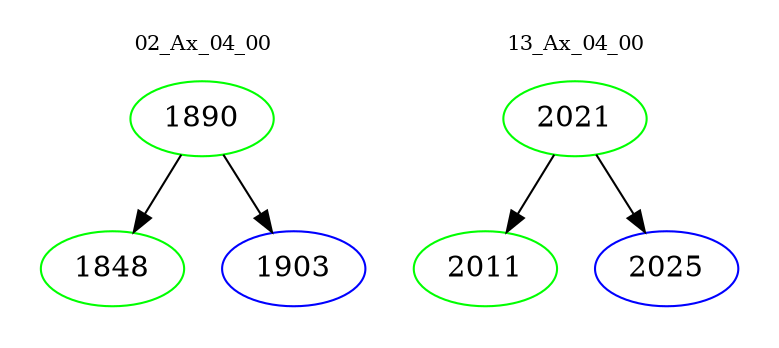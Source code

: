 digraph{
subgraph cluster_0 {
color = white
label = "02_Ax_04_00";
fontsize=10;
T0_1890 [label="1890", color="green"]
T0_1890 -> T0_1848 [color="black"]
T0_1848 [label="1848", color="green"]
T0_1890 -> T0_1903 [color="black"]
T0_1903 [label="1903", color="blue"]
}
subgraph cluster_1 {
color = white
label = "13_Ax_04_00";
fontsize=10;
T1_2021 [label="2021", color="green"]
T1_2021 -> T1_2011 [color="black"]
T1_2011 [label="2011", color="green"]
T1_2021 -> T1_2025 [color="black"]
T1_2025 [label="2025", color="blue"]
}
}
